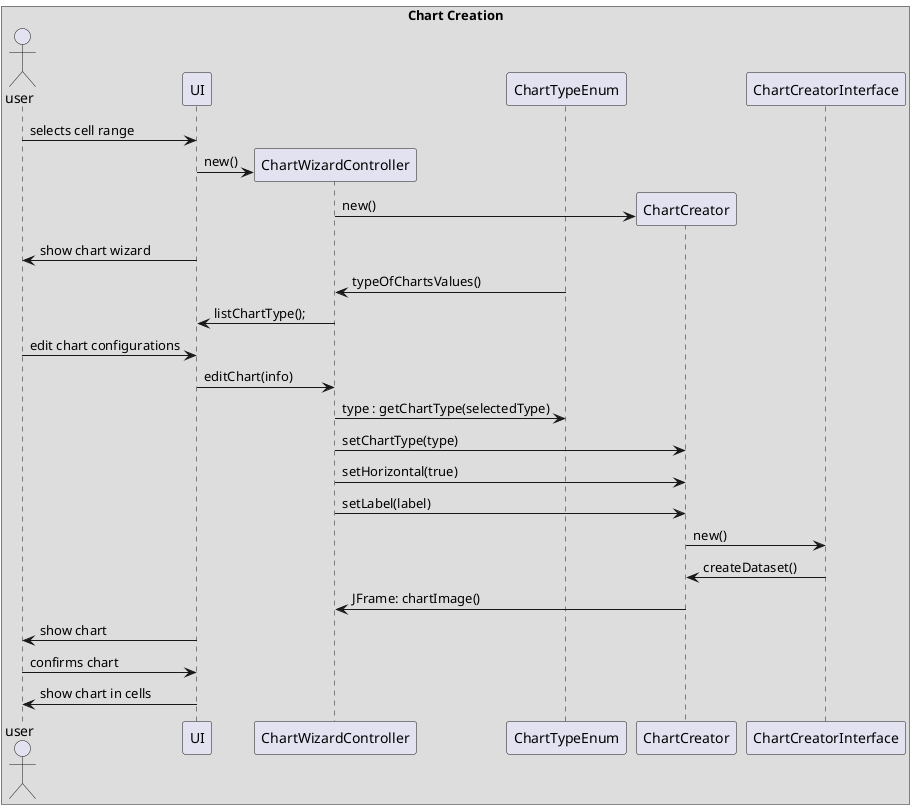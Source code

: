 '1150710@isep.ipp.pt
@startuml create_chart_core_9.png
    skinparam handwritten false
    skinparam monochrome false
    skinparam packageStyle rect
    skinparam defaultFontName FG Virgil
    skinparam shadowing false
    
  box "Chart Creation"
    actor user
    participant "UI"
    participant "ChartWizardController"  
    participant "ChartTypeEnum"
    participant "ChartCreator"
    participant "ChartCreatorInterface"

  end box

 
    user -> UI : selects cell range

    create ChartWizardController
        UI -> ChartWizardController : new()

    create ChartCreator
        ChartWizardController -> ChartCreator : new()

    UI -> user : show chart wizard   
        
    ChartTypeEnum -> ChartWizardController : typeOfChartsValues() 
    ChartWizardController -> UI : listChartType();

    user -> UI : edit chart configurations

    UI -> ChartWizardController : editChart(info)
    
    ChartWizardController -> ChartTypeEnum : type : getChartType(selectedType)

    ChartWizardController -> ChartCreator : setChartType(type)
    
    ChartWizardController -> ChartCreator : setHorizontal(true)

    ChartWizardController -> ChartCreator : setLabel(label)

    ChartCreator -> ChartCreatorInterface : new()

    ChartCreatorInterface -> ChartCreator : createDataset()
    
    ChartCreator -> ChartWizardController : JFrame: chartImage()


    UI -> user : show chart
    
    user -> UI : confirms chart
    
    UI -> user : show chart in cells
        
    
    
    
@enduml
